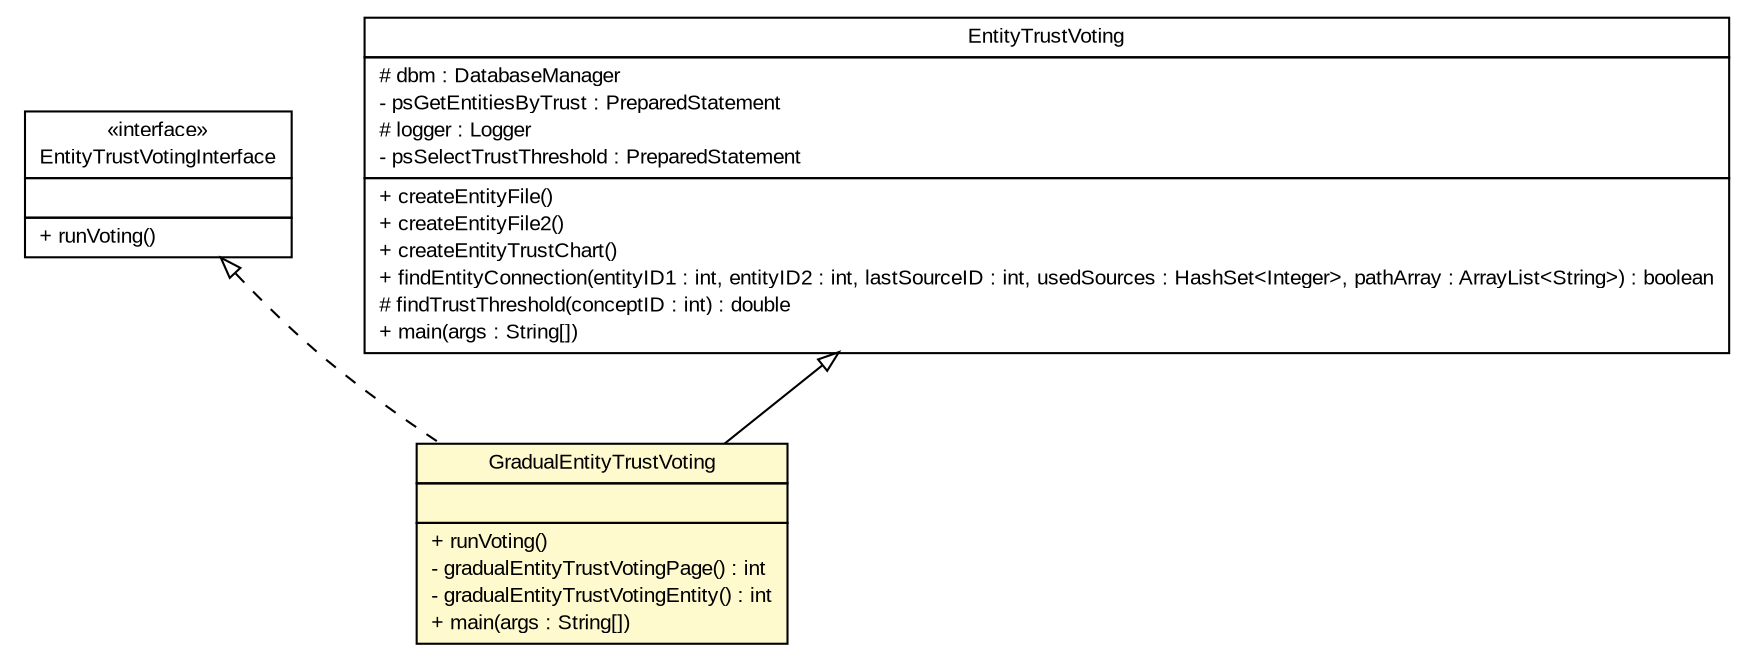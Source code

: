 #!/usr/local/bin/dot
#
# Class diagram 
# Generated by UMLGraph version 5.2 (http://www.umlgraph.org/)
#

digraph G {
	edge [fontname="arial",fontsize=10,labelfontname="arial",labelfontsize=10];
	node [fontname="arial",fontsize=10,shape=plaintext];
	nodesep=0.25;
	ranksep=0.5;
	// tud.iir.classification.entity.GradualEntityTrustVoting
	c12202 [label=<<table title="tud.iir.classification.entity.GradualEntityTrustVoting" border="0" cellborder="1" cellspacing="0" cellpadding="2" port="p" bgcolor="lemonChiffon" href="./GradualEntityTrustVoting.html">
		<tr><td><table border="0" cellspacing="0" cellpadding="1">
<tr><td align="center" balign="center"> GradualEntityTrustVoting </td></tr>
		</table></td></tr>
		<tr><td><table border="0" cellspacing="0" cellpadding="1">
<tr><td align="left" balign="left">  </td></tr>
		</table></td></tr>
		<tr><td><table border="0" cellspacing="0" cellpadding="1">
<tr><td align="left" balign="left"> + runVoting() </td></tr>
<tr><td align="left" balign="left"> - gradualEntityTrustVotingPage() : int </td></tr>
<tr><td align="left" balign="left"> - gradualEntityTrustVotingEntity() : int </td></tr>
<tr><td align="left" balign="left"> + main(args : String[]) </td></tr>
		</table></td></tr>
		</table>>, fontname="arial", fontcolor="black", fontsize=10.0];
	// tud.iir.classification.entity.EntityTrustVotingInterface
	c12205 [label=<<table title="tud.iir.classification.entity.EntityTrustVotingInterface" border="0" cellborder="1" cellspacing="0" cellpadding="2" port="p" href="./EntityTrustVotingInterface.html">
		<tr><td><table border="0" cellspacing="0" cellpadding="1">
<tr><td align="center" balign="center"> &#171;interface&#187; </td></tr>
<tr><td align="center" balign="center"> EntityTrustVotingInterface </td></tr>
		</table></td></tr>
		<tr><td><table border="0" cellspacing="0" cellpadding="1">
<tr><td align="left" balign="left">  </td></tr>
		</table></td></tr>
		<tr><td><table border="0" cellspacing="0" cellpadding="1">
<tr><td align="left" balign="left"> + runVoting() </td></tr>
		</table></td></tr>
		</table>>, fontname="arial", fontcolor="black", fontsize=10.0];
	// tud.iir.classification.entity.EntityTrustVoting
	c12206 [label=<<table title="tud.iir.classification.entity.EntityTrustVoting" border="0" cellborder="1" cellspacing="0" cellpadding="2" port="p" href="./EntityTrustVoting.html">
		<tr><td><table border="0" cellspacing="0" cellpadding="1">
<tr><td align="center" balign="center"> EntityTrustVoting </td></tr>
		</table></td></tr>
		<tr><td><table border="0" cellspacing="0" cellpadding="1">
<tr><td align="left" balign="left"> # dbm : DatabaseManager </td></tr>
<tr><td align="left" balign="left"> - psGetEntitiesByTrust : PreparedStatement </td></tr>
<tr><td align="left" balign="left"> # logger : Logger </td></tr>
<tr><td align="left" balign="left"> - psSelectTrustThreshold : PreparedStatement </td></tr>
		</table></td></tr>
		<tr><td><table border="0" cellspacing="0" cellpadding="1">
<tr><td align="left" balign="left"> + createEntityFile() </td></tr>
<tr><td align="left" balign="left"> + createEntityFile2() </td></tr>
<tr><td align="left" balign="left"> + createEntityTrustChart() </td></tr>
<tr><td align="left" balign="left"> + findEntityConnection(entityID1 : int, entityID2 : int, lastSourceID : int, usedSources : HashSet&lt;Integer&gt;, pathArray : ArrayList&lt;String&gt;) : boolean </td></tr>
<tr><td align="left" balign="left"> # findTrustThreshold(conceptID : int) : double </td></tr>
<tr><td align="left" balign="left"> + main(args : String[]) </td></tr>
		</table></td></tr>
		</table>>, fontname="arial", fontcolor="black", fontsize=10.0];
	//tud.iir.classification.entity.GradualEntityTrustVoting extends tud.iir.classification.entity.EntityTrustVoting
	c12206:p -> c12202:p [dir=back,arrowtail=empty];
	//tud.iir.classification.entity.GradualEntityTrustVoting implements tud.iir.classification.entity.EntityTrustVotingInterface
	c12205:p -> c12202:p [dir=back,arrowtail=empty,style=dashed];
}

